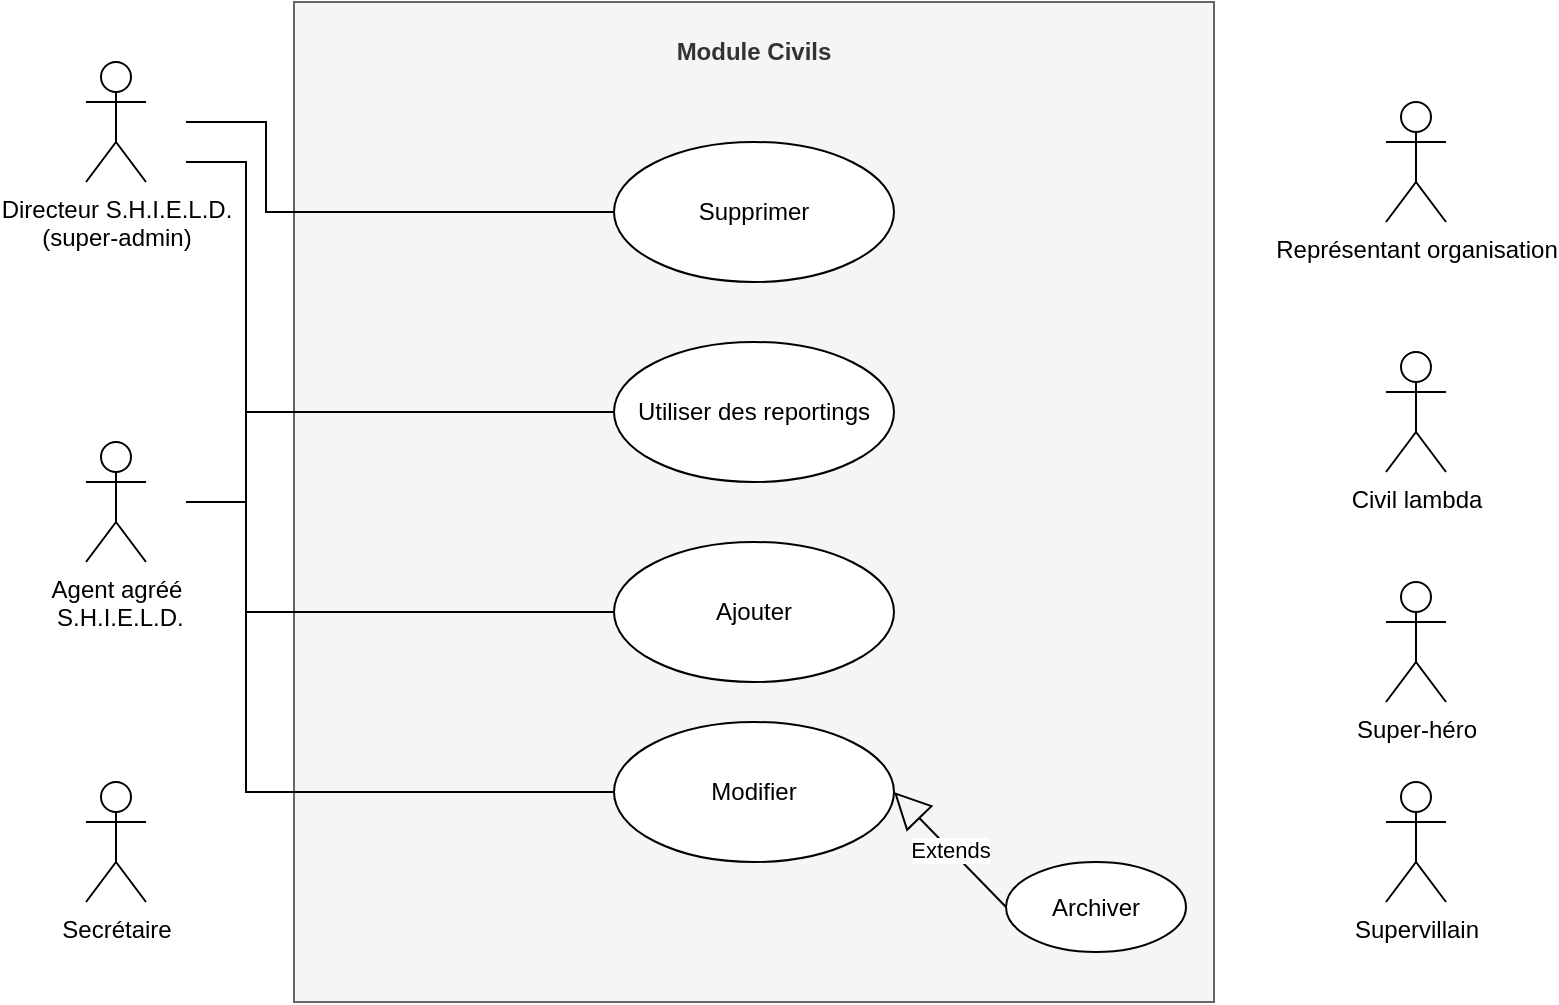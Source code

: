 <mxfile version="13.9.9" type="device"><diagram id="wk11NOPjIedyX6vUJzFq" name="Page-1"><mxGraphModel dx="837" dy="1961" grid="1" gridSize="10" guides="1" tooltips="1" connect="1" arrows="1" fold="1" page="1" pageScale="1" pageWidth="827" pageHeight="1169" math="0" shadow="0"><root><mxCell id="0"/><mxCell id="1" parent="0"/><mxCell id="_q3AAJssdalWWh7pRSW1-19" value="&lt;p style=&quot;margin: 0px ; margin-top: 4px ; text-align: center&quot;&gt;&lt;br&gt;&lt;b&gt;Modul&lt;/b&gt;&lt;b&gt;e Civils&lt;/b&gt;&lt;/p&gt;" style="verticalAlign=top;align=left;overflow=fill;fontSize=12;fontFamily=Helvetica;html=1;fillColor=#f5f5f5;strokeColor=#666666;fontColor=#333333;" parent="1" vertex="1"><mxGeometry x="184" y="-10" width="460" height="500" as="geometry"/></mxCell><mxCell id="_q3AAJssdalWWh7pRSW1-2" value="Super-héro&lt;br&gt;" style="shape=umlActor;verticalLabelPosition=bottom;verticalAlign=top;html=1;" parent="1" vertex="1"><mxGeometry x="730" y="280" width="30" height="60" as="geometry"/></mxCell><mxCell id="_q3AAJssdalWWh7pRSW1-3" value="Ajouter" style="ellipse;whiteSpace=wrap;html=1;" parent="1" vertex="1"><mxGeometry x="344" y="260" width="140" height="70" as="geometry"/></mxCell><mxCell id="_q3AAJssdalWWh7pRSW1-4" value="Civil lambda" style="shape=umlActor;verticalLabelPosition=bottom;verticalAlign=top;html=1;" parent="1" vertex="1"><mxGeometry x="730" y="165" width="30" height="60" as="geometry"/></mxCell><mxCell id="_q3AAJssdalWWh7pRSW1-5" value="Agent agréé&lt;br&gt;&amp;nbsp;S.H.I.E.L.D." style="shape=umlActor;verticalLabelPosition=bottom;verticalAlign=top;html=1;" parent="1" vertex="1"><mxGeometry x="80" y="210" width="30" height="60" as="geometry"/></mxCell><mxCell id="_q3AAJssdalWWh7pRSW1-6" value="Directeur S.H.I.E.L.D. &lt;br&gt;(super-admin)" style="shape=umlActor;verticalLabelPosition=bottom;verticalAlign=top;html=1;" parent="1" vertex="1"><mxGeometry x="80" y="20" width="30" height="60" as="geometry"/></mxCell><mxCell id="_q3AAJssdalWWh7pRSW1-7" value="Supervillain" style="shape=umlActor;verticalLabelPosition=bottom;verticalAlign=top;html=1;" parent="1" vertex="1"><mxGeometry x="730" y="380" width="30" height="60" as="geometry"/></mxCell><mxCell id="_q3AAJssdalWWh7pRSW1-8" value="Représentant organisation" style="shape=umlActor;verticalLabelPosition=bottom;verticalAlign=top;html=1;" parent="1" vertex="1"><mxGeometry x="730" y="40" width="30" height="60" as="geometry"/></mxCell><mxCell id="_q3AAJssdalWWh7pRSW1-12" value="Secrétaire" style="shape=umlActor;verticalLabelPosition=bottom;verticalAlign=top;html=1;" parent="1" vertex="1"><mxGeometry x="80" y="380" width="30" height="60" as="geometry"/></mxCell><mxCell id="_q3AAJssdalWWh7pRSW1-20" value="Modifier" style="ellipse;whiteSpace=wrap;html=1;" parent="1" vertex="1"><mxGeometry x="344" y="350" width="140" height="70" as="geometry"/></mxCell><mxCell id="_q3AAJssdalWWh7pRSW1-21" value="Supprimer" style="ellipse;whiteSpace=wrap;html=1;" parent="1" vertex="1"><mxGeometry x="344" y="60" width="140" height="70" as="geometry"/></mxCell><mxCell id="Dsn1GK6tM6d4FESZUS1b-1" value="Utiliser des reportings" style="ellipse;whiteSpace=wrap;html=1;" parent="1" vertex="1"><mxGeometry x="344" y="160" width="140" height="70" as="geometry"/></mxCell><mxCell id="SY2ltfMjiW1qHEH0Maga-1" value="" style="endArrow=none;html=1;rounded=0;entryX=0;entryY=0.5;entryDx=0;entryDy=0;" parent="1" target="_q3AAJssdalWWh7pRSW1-21" edge="1"><mxGeometry relative="1" as="geometry"><mxPoint x="130" y="50" as="sourcePoint"/><mxPoint x="310" y="80" as="targetPoint"/><Array as="points"><mxPoint x="170" y="50"/><mxPoint x="170" y="70"/><mxPoint x="170" y="95"/><mxPoint x="220" y="95"/></Array></mxGeometry></mxCell><mxCell id="SY2ltfMjiW1qHEH0Maga-2" value="" style="endArrow=none;html=1;rounded=0;entryX=0;entryY=0.5;entryDx=0;entryDy=0;" parent="1" target="_q3AAJssdalWWh7pRSW1-3" edge="1"><mxGeometry relative="1" as="geometry"><mxPoint x="130" y="70" as="sourcePoint"/><mxPoint x="170" y="169.71" as="targetPoint"/><Array as="points"><mxPoint x="160" y="70"/><mxPoint x="160" y="295"/></Array></mxGeometry></mxCell><mxCell id="SY2ltfMjiW1qHEH0Maga-4" value="" style="endArrow=none;html=1;rounded=0;entryX=0;entryY=0.5;entryDx=0;entryDy=0;" parent="1" target="_q3AAJssdalWWh7pRSW1-20" edge="1"><mxGeometry relative="1" as="geometry"><mxPoint x="130" y="240" as="sourcePoint"/><mxPoint x="340" y="274.71" as="targetPoint"/><Array as="points"><mxPoint x="160" y="240"/><mxPoint x="160" y="385"/></Array></mxGeometry></mxCell><mxCell id="SY2ltfMjiW1qHEH0Maga-5" value="" style="endArrow=none;html=1;rounded=0;entryX=0;entryY=0.5;entryDx=0;entryDy=0;" parent="1" target="Dsn1GK6tM6d4FESZUS1b-1" edge="1"><mxGeometry relative="1" as="geometry"><mxPoint x="160" y="195" as="sourcePoint"/><mxPoint x="320" y="364.71" as="targetPoint"/></mxGeometry></mxCell><mxCell id="5r12dpKNOoACcw7RgkwX-1" value="Extends" style="endArrow=block;endSize=16;endFill=0;html=1;exitX=0;exitY=0.5;exitDx=0;exitDy=0;entryX=1;entryY=0.5;entryDx=0;entryDy=0;" parent="1" source="5r12dpKNOoACcw7RgkwX-2" target="_q3AAJssdalWWh7pRSW1-20" edge="1"><mxGeometry width="160" relative="1" as="geometry"><mxPoint x="484" y="390" as="sourcePoint"/><mxPoint x="584.5" y="432" as="targetPoint"/></mxGeometry></mxCell><mxCell id="5r12dpKNOoACcw7RgkwX-2" value="Archiver" style="ellipse;whiteSpace=wrap;html=1;" parent="1" vertex="1"><mxGeometry x="540" y="420" width="90" height="45" as="geometry"/></mxCell></root></mxGraphModel></diagram></mxfile>